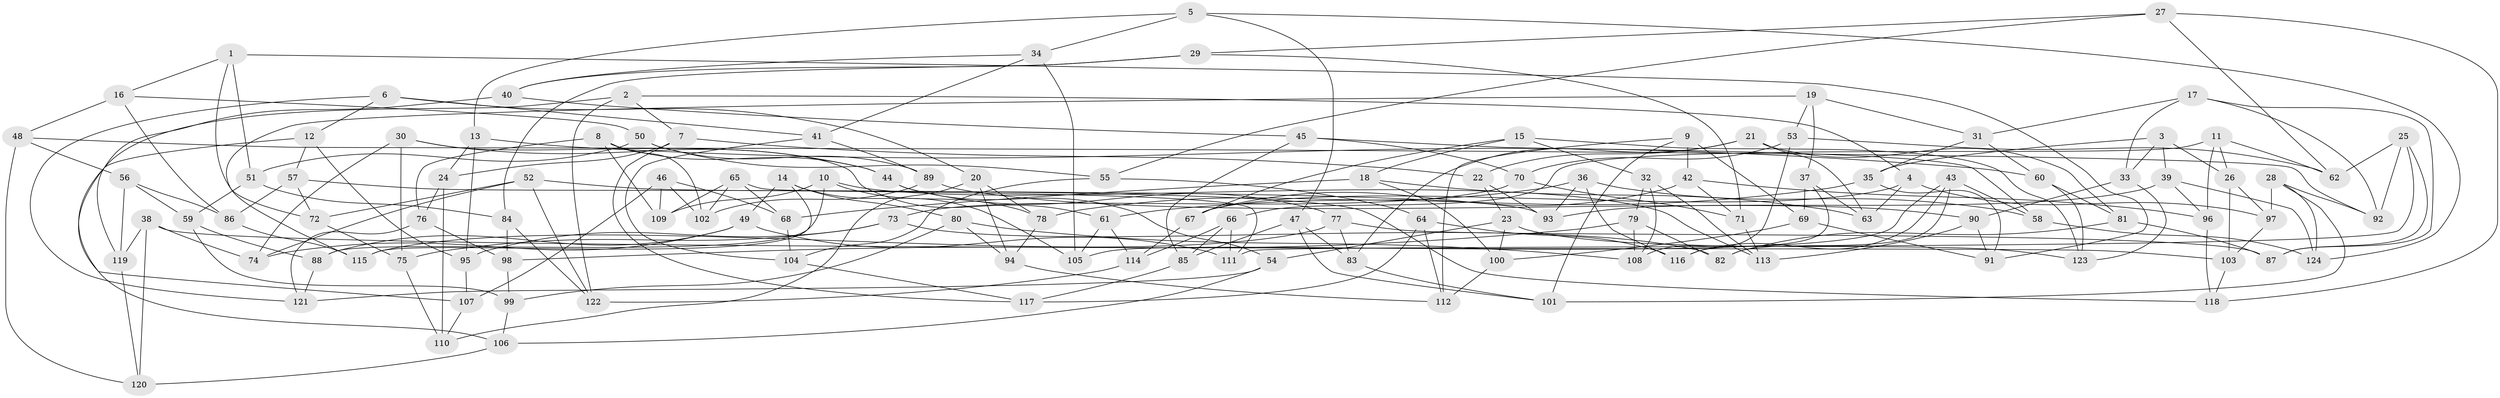 // Generated by graph-tools (version 1.1) at 2025/16/03/09/25 04:16:19]
// undirected, 124 vertices, 248 edges
graph export_dot {
graph [start="1"]
  node [color=gray90,style=filled];
  1;
  2;
  3;
  4;
  5;
  6;
  7;
  8;
  9;
  10;
  11;
  12;
  13;
  14;
  15;
  16;
  17;
  18;
  19;
  20;
  21;
  22;
  23;
  24;
  25;
  26;
  27;
  28;
  29;
  30;
  31;
  32;
  33;
  34;
  35;
  36;
  37;
  38;
  39;
  40;
  41;
  42;
  43;
  44;
  45;
  46;
  47;
  48;
  49;
  50;
  51;
  52;
  53;
  54;
  55;
  56;
  57;
  58;
  59;
  60;
  61;
  62;
  63;
  64;
  65;
  66;
  67;
  68;
  69;
  70;
  71;
  72;
  73;
  74;
  75;
  76;
  77;
  78;
  79;
  80;
  81;
  82;
  83;
  84;
  85;
  86;
  87;
  88;
  89;
  90;
  91;
  92;
  93;
  94;
  95;
  96;
  97;
  98;
  99;
  100;
  101;
  102;
  103;
  104;
  105;
  106;
  107;
  108;
  109;
  110;
  111;
  112;
  113;
  114;
  115;
  116;
  117;
  118;
  119;
  120;
  121;
  122;
  123;
  124;
  1 -- 16;
  1 -- 51;
  1 -- 91;
  1 -- 72;
  2 -- 107;
  2 -- 7;
  2 -- 122;
  2 -- 4;
  3 -- 35;
  3 -- 39;
  3 -- 26;
  3 -- 33;
  4 -- 67;
  4 -- 63;
  4 -- 97;
  5 -- 13;
  5 -- 124;
  5 -- 47;
  5 -- 34;
  6 -- 121;
  6 -- 12;
  6 -- 20;
  6 -- 41;
  7 -- 22;
  7 -- 117;
  7 -- 24;
  8 -- 44;
  8 -- 109;
  8 -- 76;
  8 -- 102;
  9 -- 112;
  9 -- 69;
  9 -- 101;
  9 -- 42;
  10 -- 78;
  10 -- 109;
  10 -- 113;
  10 -- 88;
  11 -- 26;
  11 -- 62;
  11 -- 66;
  11 -- 96;
  12 -- 106;
  12 -- 95;
  12 -- 57;
  13 -- 60;
  13 -- 24;
  13 -- 95;
  14 -- 105;
  14 -- 49;
  14 -- 80;
  14 -- 115;
  15 -- 67;
  15 -- 32;
  15 -- 18;
  15 -- 123;
  16 -- 86;
  16 -- 50;
  16 -- 48;
  17 -- 87;
  17 -- 92;
  17 -- 33;
  17 -- 31;
  18 -- 63;
  18 -- 68;
  18 -- 100;
  19 -- 115;
  19 -- 31;
  19 -- 37;
  19 -- 53;
  20 -- 78;
  20 -- 94;
  20 -- 110;
  21 -- 63;
  21 -- 83;
  21 -- 81;
  21 -- 22;
  22 -- 93;
  22 -- 23;
  23 -- 123;
  23 -- 100;
  23 -- 54;
  24 -- 76;
  24 -- 110;
  25 -- 92;
  25 -- 111;
  25 -- 87;
  25 -- 62;
  26 -- 103;
  26 -- 97;
  27 -- 118;
  27 -- 62;
  27 -- 29;
  27 -- 55;
  28 -- 124;
  28 -- 97;
  28 -- 92;
  28 -- 101;
  29 -- 71;
  29 -- 84;
  29 -- 40;
  30 -- 74;
  30 -- 61;
  30 -- 44;
  30 -- 75;
  31 -- 35;
  31 -- 60;
  32 -- 113;
  32 -- 108;
  32 -- 79;
  33 -- 90;
  33 -- 123;
  34 -- 41;
  34 -- 40;
  34 -- 105;
  35 -- 91;
  35 -- 61;
  36 -- 116;
  36 -- 58;
  36 -- 78;
  36 -- 93;
  37 -- 69;
  37 -- 116;
  37 -- 63;
  38 -- 119;
  38 -- 120;
  38 -- 103;
  38 -- 74;
  39 -- 96;
  39 -- 124;
  39 -- 93;
  40 -- 119;
  40 -- 45;
  41 -- 104;
  41 -- 89;
  42 -- 71;
  42 -- 67;
  42 -- 96;
  43 -- 58;
  43 -- 105;
  43 -- 116;
  43 -- 82;
  44 -- 77;
  44 -- 54;
  45 -- 58;
  45 -- 70;
  45 -- 85;
  46 -- 68;
  46 -- 107;
  46 -- 102;
  46 -- 109;
  47 -- 83;
  47 -- 101;
  47 -- 85;
  48 -- 92;
  48 -- 56;
  48 -- 120;
  49 -- 111;
  49 -- 74;
  49 -- 88;
  50 -- 89;
  50 -- 55;
  50 -- 51;
  51 -- 84;
  51 -- 59;
  52 -- 122;
  52 -- 74;
  52 -- 93;
  52 -- 72;
  53 -- 108;
  53 -- 70;
  53 -- 62;
  54 -- 121;
  54 -- 106;
  55 -- 104;
  55 -- 64;
  56 -- 86;
  56 -- 59;
  56 -- 119;
  57 -- 72;
  57 -- 118;
  57 -- 86;
  58 -- 124;
  59 -- 88;
  59 -- 99;
  60 -- 81;
  60 -- 123;
  61 -- 114;
  61 -- 105;
  64 -- 117;
  64 -- 112;
  64 -- 116;
  65 -- 102;
  65 -- 68;
  65 -- 109;
  65 -- 111;
  66 -- 85;
  66 -- 111;
  66 -- 114;
  67 -- 114;
  68 -- 104;
  69 -- 91;
  69 -- 100;
  70 -- 71;
  70 -- 73;
  71 -- 113;
  72 -- 75;
  73 -- 82;
  73 -- 95;
  73 -- 75;
  75 -- 110;
  76 -- 98;
  76 -- 121;
  77 -- 83;
  77 -- 87;
  77 -- 115;
  78 -- 94;
  79 -- 108;
  79 -- 98;
  79 -- 82;
  80 -- 99;
  80 -- 94;
  80 -- 108;
  81 -- 87;
  81 -- 82;
  83 -- 101;
  84 -- 98;
  84 -- 122;
  85 -- 117;
  86 -- 115;
  88 -- 121;
  89 -- 90;
  89 -- 102;
  90 -- 113;
  90 -- 91;
  94 -- 112;
  95 -- 107;
  96 -- 118;
  97 -- 103;
  98 -- 99;
  99 -- 106;
  100 -- 112;
  103 -- 118;
  104 -- 117;
  106 -- 120;
  107 -- 110;
  114 -- 122;
  119 -- 120;
}
